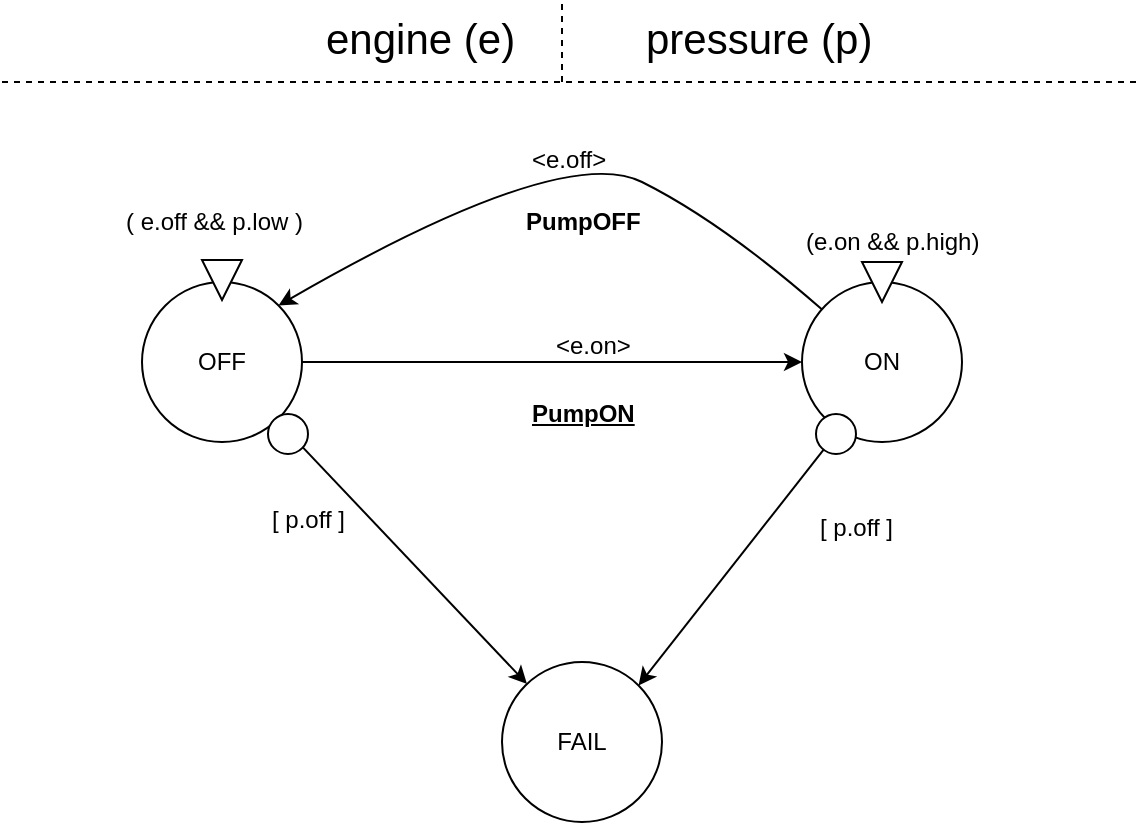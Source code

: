 <mxfile version="10.7.0" type="device"><diagram id="EXISEGoVPv7W-6vgFpHL" name="Page-1"><mxGraphModel dx="754" dy="691" grid="1" gridSize="10" guides="1" tooltips="1" connect="1" arrows="1" fold="1" page="1" pageScale="1" pageWidth="827" pageHeight="1169" math="0" shadow="0"><root><mxCell id="0"/><mxCell id="1" parent="0"/><mxCell id="ODk3Tr0ZYaB44LgqKgpD-1" value="" style="endArrow=none;dashed=1;html=1;" edge="1" parent="1"><mxGeometry width="50" height="50" relative="1" as="geometry"><mxPoint x="100" y="180" as="sourcePoint"/><mxPoint x="670" y="180" as="targetPoint"/></mxGeometry></mxCell><mxCell id="ODk3Tr0ZYaB44LgqKgpD-3" value="" style="endArrow=none;dashed=1;html=1;" edge="1" parent="1"><mxGeometry width="50" height="50" relative="1" as="geometry"><mxPoint x="380" y="180" as="sourcePoint"/><mxPoint x="380" y="140" as="targetPoint"/></mxGeometry></mxCell><mxCell id="ODk3Tr0ZYaB44LgqKgpD-4" value="&lt;font style=&quot;font-size: 21px&quot;&gt;engine (e)&lt;br&gt;&lt;/font&gt;&lt;br&gt;" style="text;html=1;resizable=0;points=[];autosize=1;align=left;verticalAlign=top;spacingTop=-4;" vertex="1" parent="1"><mxGeometry x="260" y="143" width="110" height="30" as="geometry"/></mxCell><mxCell id="ODk3Tr0ZYaB44LgqKgpD-5" value="&lt;font style=&quot;font-size: 21px&quot;&gt;pressure (p)&lt;/font&gt;&lt;br&gt;" style="text;html=1;resizable=0;points=[];autosize=1;align=left;verticalAlign=top;spacingTop=-4;" vertex="1" parent="1"><mxGeometry x="420" y="143" width="130" height="20" as="geometry"/></mxCell><mxCell id="ODk3Tr0ZYaB44LgqKgpD-6" value="OFF" style="ellipse;whiteSpace=wrap;html=1;aspect=fixed;" vertex="1" parent="1"><mxGeometry x="170" y="280" width="80" height="80" as="geometry"/></mxCell><mxCell id="ODk3Tr0ZYaB44LgqKgpD-8" value="" style="triangle;whiteSpace=wrap;html=1;direction=south;" vertex="1" parent="1"><mxGeometry x="200" y="269" width="20" height="20" as="geometry"/></mxCell><mxCell id="ODk3Tr0ZYaB44LgqKgpD-9" value="ON" style="ellipse;whiteSpace=wrap;html=1;aspect=fixed;" vertex="1" parent="1"><mxGeometry x="500" y="280" width="80" height="80" as="geometry"/></mxCell><mxCell id="ODk3Tr0ZYaB44LgqKgpD-10" value="" style="triangle;whiteSpace=wrap;html=1;direction=south;" vertex="1" parent="1"><mxGeometry x="530" y="270" width="20" height="20" as="geometry"/></mxCell><mxCell id="ODk3Tr0ZYaB44LgqKgpD-15" value="" style="endArrow=classic;html=1;exitX=1;exitY=0.5;exitDx=0;exitDy=0;entryX=0;entryY=0.5;entryDx=0;entryDy=0;" edge="1" parent="1" source="ODk3Tr0ZYaB44LgqKgpD-6" target="ODk3Tr0ZYaB44LgqKgpD-9"><mxGeometry width="50" height="50" relative="1" as="geometry"><mxPoint x="170" y="440" as="sourcePoint"/><mxPoint x="220" y="390" as="targetPoint"/></mxGeometry></mxCell><mxCell id="ODk3Tr0ZYaB44LgqKgpD-16" value="" style="curved=1;endArrow=classic;html=1;entryX=1;entryY=0;entryDx=0;entryDy=0;" edge="1" parent="1" source="ODk3Tr0ZYaB44LgqKgpD-9" target="ODk3Tr0ZYaB44LgqKgpD-6"><mxGeometry width="50" height="50" relative="1" as="geometry"><mxPoint x="380" y="260" as="sourcePoint"/><mxPoint x="430" y="210" as="targetPoint"/><Array as="points"><mxPoint x="460" y="250"/><mxPoint x="380" y="210"/></Array></mxGeometry></mxCell><mxCell id="ODk3Tr0ZYaB44LgqKgpD-17" value="FAIL" style="ellipse;whiteSpace=wrap;html=1;aspect=fixed;" vertex="1" parent="1"><mxGeometry x="350" y="470" width="80" height="80" as="geometry"/></mxCell><mxCell id="ODk3Tr0ZYaB44LgqKgpD-18" value="" style="endArrow=classic;html=1;" edge="1" parent="1" source="ODk3Tr0ZYaB44LgqKgpD-6" target="ODk3Tr0ZYaB44LgqKgpD-17"><mxGeometry width="50" height="50" relative="1" as="geometry"><mxPoint x="260" y="460" as="sourcePoint"/><mxPoint x="310" y="410" as="targetPoint"/></mxGeometry></mxCell><mxCell id="ODk3Tr0ZYaB44LgqKgpD-20" value="" style="endArrow=classic;html=1;entryX=1;entryY=0;entryDx=0;entryDy=0;" edge="1" parent="1" source="ODk3Tr0ZYaB44LgqKgpD-34" target="ODk3Tr0ZYaB44LgqKgpD-17"><mxGeometry width="50" height="50" relative="1" as="geometry"><mxPoint x="540" y="480" as="sourcePoint"/><mxPoint x="590" y="430" as="targetPoint"/></mxGeometry></mxCell><mxCell id="ODk3Tr0ZYaB44LgqKgpD-21" value="&lt;b&gt;&lt;u&gt;PumpON&lt;/u&gt;&lt;/b&gt;" style="text;html=1;resizable=0;points=[];autosize=1;align=left;verticalAlign=top;spacingTop=-4;" vertex="1" parent="1"><mxGeometry x="363" y="336" width="70" height="20" as="geometry"/></mxCell><mxCell id="ODk3Tr0ZYaB44LgqKgpD-22" value="&amp;lt;e.on&amp;gt;" style="text;html=1;resizable=0;points=[];autosize=1;align=left;verticalAlign=top;spacingTop=-4;" vertex="1" parent="1"><mxGeometry x="375" y="302" width="50" height="20" as="geometry"/></mxCell><mxCell id="ODk3Tr0ZYaB44LgqKgpD-23" value="( e.off &amp;amp;&amp;amp; p.low )" style="text;html=1;resizable=0;points=[];autosize=1;align=left;verticalAlign=top;spacingTop=-4;" vertex="1" parent="1"><mxGeometry x="160" y="240" width="100" height="20" as="geometry"/></mxCell><mxCell id="ODk3Tr0ZYaB44LgqKgpD-24" value="(e.on &amp;amp;&amp;amp; p.high)" style="text;html=1;resizable=0;points=[];autosize=1;align=left;verticalAlign=top;spacingTop=-4;" vertex="1" parent="1"><mxGeometry x="500" y="250" width="100" height="20" as="geometry"/></mxCell><mxCell id="ODk3Tr0ZYaB44LgqKgpD-25" value="&amp;lt;e.off&amp;gt;" style="text;html=1;resizable=0;points=[];autosize=1;align=left;verticalAlign=top;spacingTop=-4;" vertex="1" parent="1"><mxGeometry x="363" y="209" width="50" height="20" as="geometry"/></mxCell><mxCell id="ODk3Tr0ZYaB44LgqKgpD-26" value="&lt;b&gt;PumpOFF&lt;/b&gt;" style="text;html=1;resizable=0;points=[];autosize=1;align=left;verticalAlign=top;spacingTop=-4;" vertex="1" parent="1"><mxGeometry x="360" y="240" width="70" height="20" as="geometry"/></mxCell><mxCell id="ODk3Tr0ZYaB44LgqKgpD-28" value="[ p.off ]" style="text;html=1;resizable=0;points=[];autosize=1;align=left;verticalAlign=top;spacingTop=-4;" vertex="1" parent="1"><mxGeometry x="507" y="393" width="50" height="20" as="geometry"/></mxCell><mxCell id="ODk3Tr0ZYaB44LgqKgpD-29" value="[ p.off ]" style="text;html=1;resizable=0;points=[];autosize=1;align=left;verticalAlign=top;spacingTop=-4;" vertex="1" parent="1"><mxGeometry x="233" y="389" width="50" height="20" as="geometry"/></mxCell><mxCell id="ODk3Tr0ZYaB44LgqKgpD-30" value="" style="ellipse;whiteSpace=wrap;html=1;aspect=fixed;" vertex="1" parent="1"><mxGeometry x="233" y="346" width="20" height="20" as="geometry"/></mxCell><mxCell id="ODk3Tr0ZYaB44LgqKgpD-34" value="" style="ellipse;whiteSpace=wrap;html=1;aspect=fixed;" vertex="1" parent="1"><mxGeometry x="507" y="346" width="20" height="20" as="geometry"/></mxCell></root></mxGraphModel></diagram></mxfile>